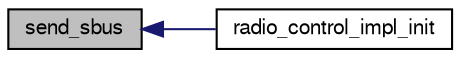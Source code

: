 digraph "send_sbus"
{
  edge [fontname="FreeSans",fontsize="10",labelfontname="FreeSans",labelfontsize="10"];
  node [fontname="FreeSans",fontsize="10",shape=record];
  rankdir="LR";
  Node1 [label="send_sbus",height=0.2,width=0.4,color="black", fillcolor="grey75", style="filled", fontcolor="black"];
  Node1 -> Node2 [dir="back",color="midnightblue",fontsize="10",style="solid",fontname="FreeSans"];
  Node2 [label="radio_control_impl_init",height=0.2,width=0.4,color="black", fillcolor="white", style="filled",URL="$sbus_8c.html#a6ba4bebf68f7ff39f4569dfe3b1f2832"];
}
